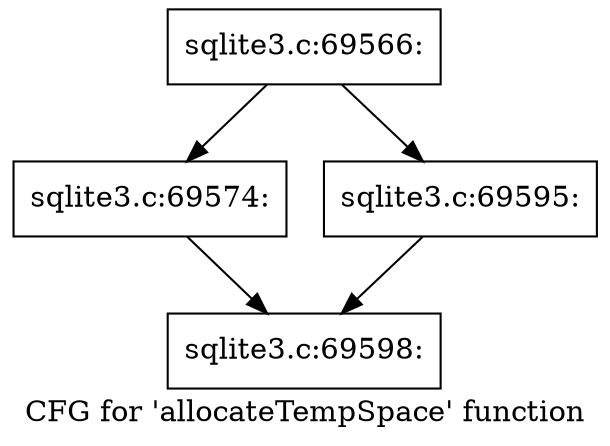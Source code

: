 digraph "CFG for 'allocateTempSpace' function" {
	label="CFG for 'allocateTempSpace' function";

	Node0x55c0f59da8b0 [shape=record,label="{sqlite3.c:69566:}"];
	Node0x55c0f59da8b0 -> Node0x55c0f7fccf70;
	Node0x55c0f59da8b0 -> Node0x55c0f7fccfc0;
	Node0x55c0f7fccf70 [shape=record,label="{sqlite3.c:69574:}"];
	Node0x55c0f7fccf70 -> Node0x55c0f7fd4520;
	Node0x55c0f7fccfc0 [shape=record,label="{sqlite3.c:69595:}"];
	Node0x55c0f7fccfc0 -> Node0x55c0f7fd4520;
	Node0x55c0f7fd4520 [shape=record,label="{sqlite3.c:69598:}"];
}
